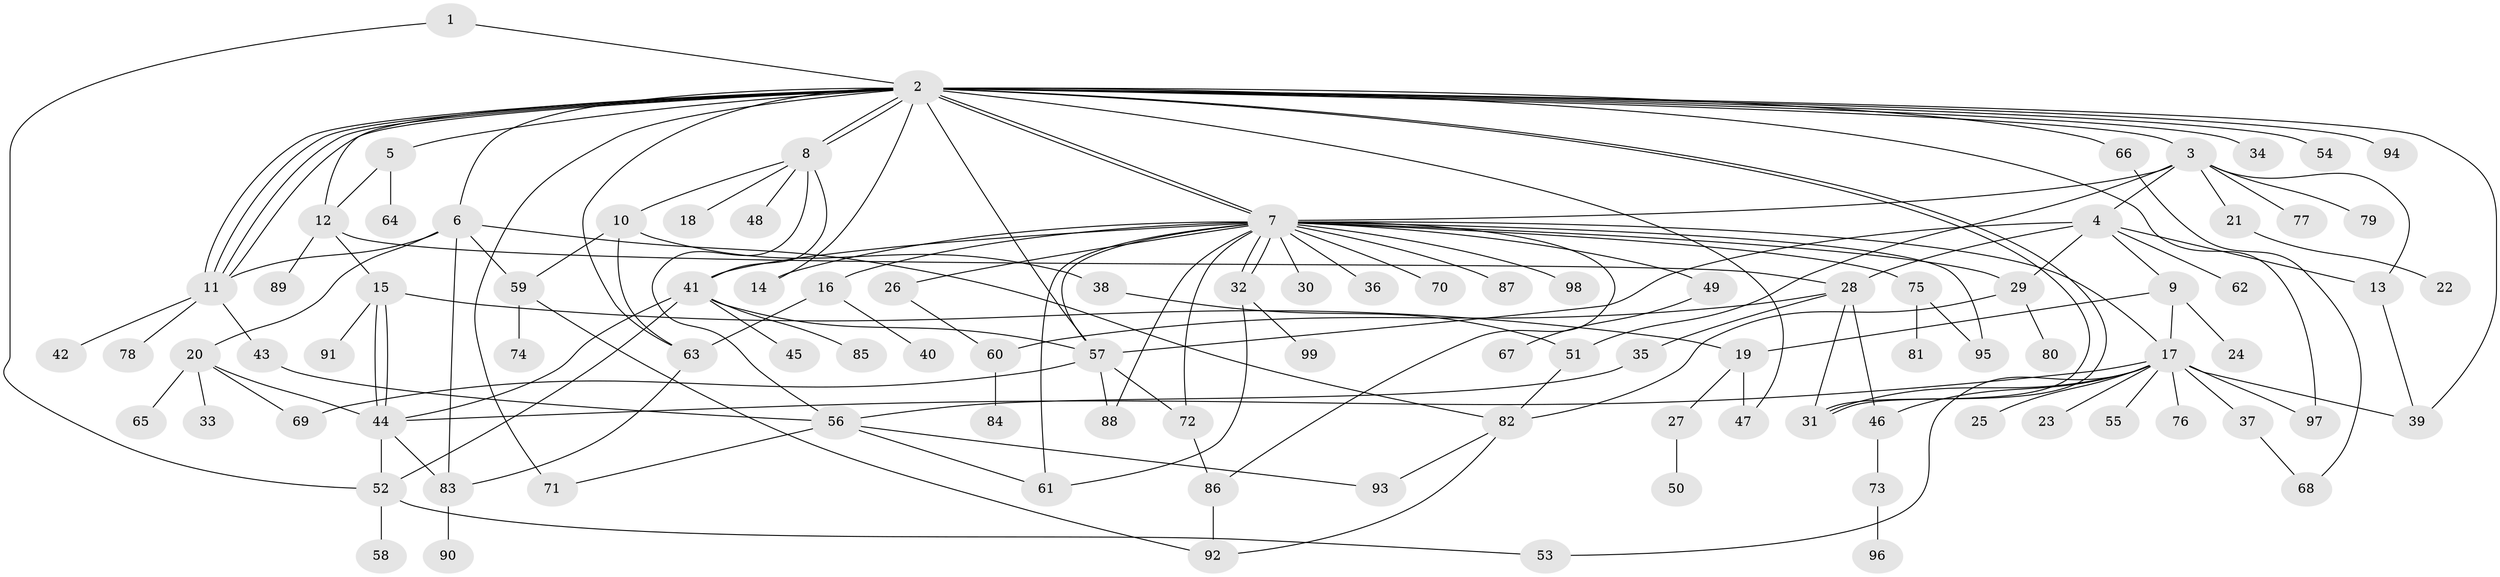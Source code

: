 // Generated by graph-tools (version 1.1) at 2025/48/03/09/25 04:48:09]
// undirected, 99 vertices, 155 edges
graph export_dot {
graph [start="1"]
  node [color=gray90,style=filled];
  1;
  2;
  3;
  4;
  5;
  6;
  7;
  8;
  9;
  10;
  11;
  12;
  13;
  14;
  15;
  16;
  17;
  18;
  19;
  20;
  21;
  22;
  23;
  24;
  25;
  26;
  27;
  28;
  29;
  30;
  31;
  32;
  33;
  34;
  35;
  36;
  37;
  38;
  39;
  40;
  41;
  42;
  43;
  44;
  45;
  46;
  47;
  48;
  49;
  50;
  51;
  52;
  53;
  54;
  55;
  56;
  57;
  58;
  59;
  60;
  61;
  62;
  63;
  64;
  65;
  66;
  67;
  68;
  69;
  70;
  71;
  72;
  73;
  74;
  75;
  76;
  77;
  78;
  79;
  80;
  81;
  82;
  83;
  84;
  85;
  86;
  87;
  88;
  89;
  90;
  91;
  92;
  93;
  94;
  95;
  96;
  97;
  98;
  99;
  1 -- 2;
  1 -- 52;
  2 -- 3;
  2 -- 5;
  2 -- 6;
  2 -- 7;
  2 -- 7;
  2 -- 8;
  2 -- 8;
  2 -- 11;
  2 -- 11;
  2 -- 11;
  2 -- 11;
  2 -- 12;
  2 -- 14;
  2 -- 31;
  2 -- 31;
  2 -- 34;
  2 -- 39;
  2 -- 47;
  2 -- 54;
  2 -- 57;
  2 -- 63;
  2 -- 66;
  2 -- 71;
  2 -- 94;
  2 -- 97;
  3 -- 4;
  3 -- 7;
  3 -- 13;
  3 -- 21;
  3 -- 51;
  3 -- 77;
  3 -- 79;
  4 -- 9;
  4 -- 13;
  4 -- 28;
  4 -- 29;
  4 -- 57;
  4 -- 62;
  5 -- 12;
  5 -- 64;
  6 -- 11;
  6 -- 20;
  6 -- 59;
  6 -- 82;
  6 -- 83;
  7 -- 14;
  7 -- 16;
  7 -- 17;
  7 -- 26;
  7 -- 29;
  7 -- 30;
  7 -- 32;
  7 -- 32;
  7 -- 36;
  7 -- 41;
  7 -- 49;
  7 -- 57;
  7 -- 61;
  7 -- 70;
  7 -- 72;
  7 -- 75;
  7 -- 86;
  7 -- 87;
  7 -- 88;
  7 -- 95;
  7 -- 98;
  8 -- 10;
  8 -- 18;
  8 -- 41;
  8 -- 48;
  8 -- 56;
  9 -- 17;
  9 -- 19;
  9 -- 24;
  10 -- 38;
  10 -- 59;
  10 -- 63;
  11 -- 42;
  11 -- 43;
  11 -- 78;
  12 -- 15;
  12 -- 28;
  12 -- 89;
  13 -- 39;
  15 -- 19;
  15 -- 44;
  15 -- 44;
  15 -- 91;
  16 -- 40;
  16 -- 63;
  17 -- 23;
  17 -- 25;
  17 -- 31;
  17 -- 37;
  17 -- 39;
  17 -- 44;
  17 -- 46;
  17 -- 53;
  17 -- 55;
  17 -- 76;
  17 -- 97;
  19 -- 27;
  19 -- 47;
  20 -- 33;
  20 -- 44;
  20 -- 65;
  20 -- 69;
  21 -- 22;
  26 -- 60;
  27 -- 50;
  28 -- 31;
  28 -- 35;
  28 -- 46;
  28 -- 60;
  29 -- 80;
  29 -- 82;
  32 -- 61;
  32 -- 99;
  35 -- 56;
  37 -- 68;
  38 -- 51;
  41 -- 44;
  41 -- 45;
  41 -- 52;
  41 -- 57;
  41 -- 85;
  43 -- 56;
  44 -- 52;
  44 -- 83;
  46 -- 73;
  49 -- 67;
  51 -- 82;
  52 -- 53;
  52 -- 58;
  56 -- 61;
  56 -- 71;
  56 -- 93;
  57 -- 69;
  57 -- 72;
  57 -- 88;
  59 -- 74;
  59 -- 92;
  60 -- 84;
  63 -- 83;
  66 -- 68;
  72 -- 86;
  73 -- 96;
  75 -- 81;
  75 -- 95;
  82 -- 92;
  82 -- 93;
  83 -- 90;
  86 -- 92;
}
